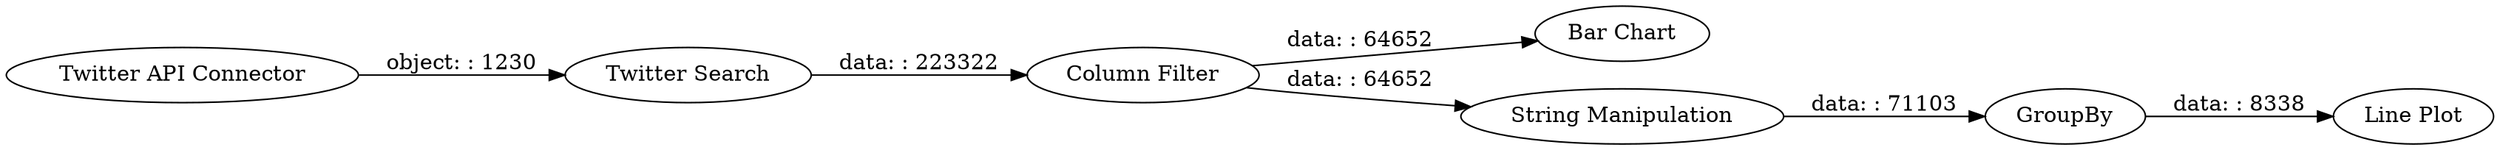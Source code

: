 digraph {
	"-8032883546669485904_1" [label="Twitter API Connector"]
	"-8032883546669485904_2" [label="Twitter Search"]
	"-8032883546669485904_9" [label="Line Plot"]
	"-8032883546669485904_5" [label="Bar Chart"]
	"-8032883546669485904_7" [label="String Manipulation"]
	"-8032883546669485904_4" [label="Column Filter"]
	"-8032883546669485904_8" [label=GroupBy]
	"-8032883546669485904_4" -> "-8032883546669485904_5" [label="data: : 64652"]
	"-8032883546669485904_4" -> "-8032883546669485904_7" [label="data: : 64652"]
	"-8032883546669485904_2" -> "-8032883546669485904_4" [label="data: : 223322"]
	"-8032883546669485904_1" -> "-8032883546669485904_2" [label="object: : 1230"]
	"-8032883546669485904_7" -> "-8032883546669485904_8" [label="data: : 71103"]
	"-8032883546669485904_8" -> "-8032883546669485904_9" [label="data: : 8338"]
	rankdir=LR
}
